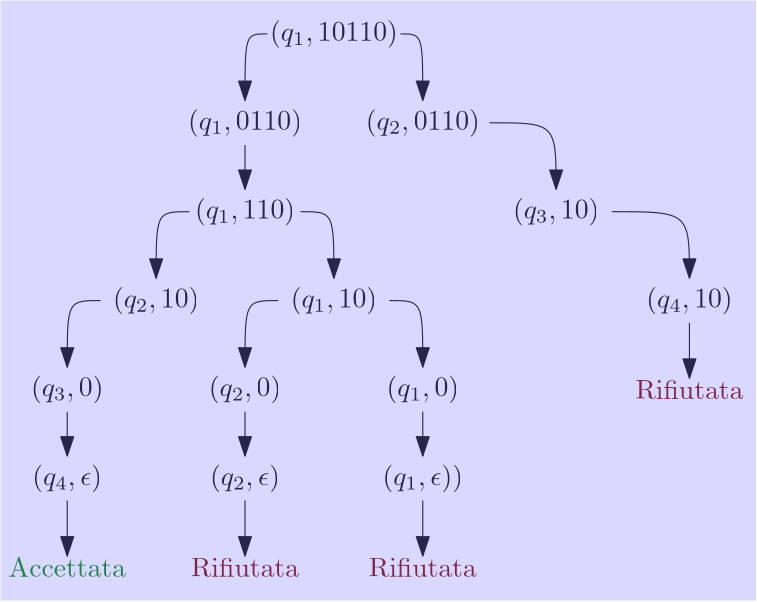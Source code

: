 <?xml version="1.0"?>
<!DOCTYPE ipe SYSTEM "ipe.dtd">
<ipe version="70218" creator="Ipe 7.2.28">
<info created="D:20240927195550" modified="D:20240927195628"/>
<ipestyle name="basic">
<symbol name="arrow/arc(spx)">
<path stroke="sym-stroke" fill="sym-stroke" pen="sym-pen">
0 0 m
-1 0.333 l
-1 -0.333 l
h
</path>
</symbol>
<symbol name="arrow/farc(spx)">
<path stroke="sym-stroke" fill="white" pen="sym-pen">
0 0 m
-1 0.333 l
-1 -0.333 l
h
</path>
</symbol>
<symbol name="arrow/ptarc(spx)">
<path stroke="sym-stroke" fill="sym-stroke" pen="sym-pen">
0 0 m
-1 0.333 l
-0.8 0 l
-1 -0.333 l
h
</path>
</symbol>
<symbol name="arrow/fptarc(spx)">
<path stroke="sym-stroke" fill="white" pen="sym-pen">
0 0 m
-1 0.333 l
-0.8 0 l
-1 -0.333 l
h
</path>
</symbol>
<symbol name="mark/circle(sx)" transformations="translations">
<path fill="sym-stroke">
0.6 0 0 0.6 0 0 e
0.4 0 0 0.4 0 0 e
</path>
</symbol>
<symbol name="mark/disk(sx)" transformations="translations">
<path fill="sym-stroke">
0.6 0 0 0.6 0 0 e
</path>
</symbol>
<symbol name="mark/fdisk(sfx)" transformations="translations">
<group>
<path fill="sym-fill">
0.5 0 0 0.5 0 0 e
</path>
<path fill="sym-stroke" fillrule="eofill">
0.6 0 0 0.6 0 0 e
0.4 0 0 0.4 0 0 e
</path>
</group>
</symbol>
<symbol name="mark/box(sx)" transformations="translations">
<path fill="sym-stroke" fillrule="eofill">
-0.6 -0.6 m
0.6 -0.6 l
0.6 0.6 l
-0.6 0.6 l
h
-0.4 -0.4 m
0.4 -0.4 l
0.4 0.4 l
-0.4 0.4 l
h
</path>
</symbol>
<symbol name="mark/square(sx)" transformations="translations">
<path fill="sym-stroke">
-0.6 -0.6 m
0.6 -0.6 l
0.6 0.6 l
-0.6 0.6 l
h
</path>
</symbol>
<symbol name="mark/fsquare(sfx)" transformations="translations">
<group>
<path fill="sym-fill">
-0.5 -0.5 m
0.5 -0.5 l
0.5 0.5 l
-0.5 0.5 l
h
</path>
<path fill="sym-stroke" fillrule="eofill">
-0.6 -0.6 m
0.6 -0.6 l
0.6 0.6 l
-0.6 0.6 l
h
-0.4 -0.4 m
0.4 -0.4 l
0.4 0.4 l
-0.4 0.4 l
h
</path>
</group>
</symbol>
<symbol name="mark/cross(sx)" transformations="translations">
<group>
<path fill="sym-stroke">
-0.43 -0.57 m
0.57 0.43 l
0.43 0.57 l
-0.57 -0.43 l
h
</path>
<path fill="sym-stroke">
-0.43 0.57 m
0.57 -0.43 l
0.43 -0.57 l
-0.57 0.43 l
h
</path>
</group>
</symbol>
<symbol name="arrow/fnormal(spx)">
<path stroke="sym-stroke" fill="white" pen="sym-pen">
0 0 m
-1 0.333 l
-1 -0.333 l
h
</path>
</symbol>
<symbol name="arrow/pointed(spx)">
<path stroke="sym-stroke" fill="sym-stroke" pen="sym-pen">
0 0 m
-1 0.333 l
-0.8 0 l
-1 -0.333 l
h
</path>
</symbol>
<symbol name="arrow/fpointed(spx)">
<path stroke="sym-stroke" fill="white" pen="sym-pen">
0 0 m
-1 0.333 l
-0.8 0 l
-1 -0.333 l
h
</path>
</symbol>
<symbol name="arrow/linear(spx)">
<path stroke="sym-stroke" pen="sym-pen">
-1 0.333 m
0 0 l
-1 -0.333 l
</path>
</symbol>
<symbol name="arrow/fdouble(spx)">
<path stroke="sym-stroke" fill="white" pen="sym-pen">
0 0 m
-1 0.333 l
-1 -0.333 l
h
-1 0 m
-2 0.333 l
-2 -0.333 l
h
</path>
</symbol>
<symbol name="arrow/double(spx)">
<path stroke="sym-stroke" fill="sym-stroke" pen="sym-pen">
0 0 m
-1 0.333 l
-1 -0.333 l
h
-1 0 m
-2 0.333 l
-2 -0.333 l
h
</path>
</symbol>
<symbol name="arrow/mid-normal(spx)">
<path stroke="sym-stroke" fill="sym-stroke" pen="sym-pen">
0.5 0 m
-0.5 0.333 l
-0.5 -0.333 l
h
</path>
</symbol>
<symbol name="arrow/mid-fnormal(spx)">
<path stroke="sym-stroke" fill="white" pen="sym-pen">
0.5 0 m
-0.5 0.333 l
-0.5 -0.333 l
h
</path>
</symbol>
<symbol name="arrow/mid-pointed(spx)">
<path stroke="sym-stroke" fill="sym-stroke" pen="sym-pen">
0.5 0 m
-0.5 0.333 l
-0.3 0 l
-0.5 -0.333 l
h
</path>
</symbol>
<symbol name="arrow/mid-fpointed(spx)">
<path stroke="sym-stroke" fill="white" pen="sym-pen">
0.5 0 m
-0.5 0.333 l
-0.3 0 l
-0.5 -0.333 l
h
</path>
</symbol>
<symbol name="arrow/mid-double(spx)">
<path stroke="sym-stroke" fill="sym-stroke" pen="sym-pen">
1 0 m
0 0.333 l
0 -0.333 l
h
0 0 m
-1 0.333 l
-1 -0.333 l
h
</path>
</symbol>
<symbol name="arrow/mid-fdouble(spx)">
<path stroke="sym-stroke" fill="white" pen="sym-pen">
1 0 m
0 0.333 l
0 -0.333 l
h
0 0 m
-1 0.333 l
-1 -0.333 l
h
</path>
</symbol>
<anglesize name="22.5 deg" value="22.5"/>
<anglesize name="30 deg" value="30"/>
<anglesize name="45 deg" value="45"/>
<anglesize name="60 deg" value="60"/>
<anglesize name="90 deg" value="90"/>
<arrowsize name="large" value="10"/>
<arrowsize name="small" value="5"/>
<arrowsize name="tiny" value="3"/>
<color name="blue" value="0 0 1"/>
<color name="brown" value="0.647 0.165 0.165"/>
<color name="darkblue" value="0 0 0.545"/>
<color name="darkcyan" value="0 0.545 0.545"/>
<color name="darkgray" value="0.663"/>
<color name="darkgreen" value="0 0.392 0"/>
<color name="darkmagenta" value="0.545 0 0.545"/>
<color name="darkorange" value="1 0.549 0"/>
<color name="darkred" value="0.545 0 0"/>
<color name="gold" value="1 0.843 0"/>
<color name="gray" value="0.745"/>
<color name="green" value="0 1 0"/>
<color name="lightblue" value="0.678 0.847 0.902"/>
<color name="lightcyan" value="0.878 1 1"/>
<color name="lightgray" value="0.827"/>
<color name="lightgreen" value="0.565 0.933 0.565"/>
<color name="lightyellow" value="1 1 0.878"/>
<color name="navy" value="0 0 0.502"/>
<color name="orange" value="1 0.647 0"/>
<color name="pink" value="1 0.753 0.796"/>
<color name="purple" value="0.627 0.125 0.941"/>
<color name="red" value="1 0 0"/>
<color name="seagreen" value="0.18 0.545 0.341"/>
<color name="turquoise" value="0.251 0.878 0.816"/>
<color name="violet" value="0.933 0.51 0.933"/>
<color name="yellow" value="1 1 0"/>
<dashstyle name="dash dot dotted" value="[4 2 1 2 1 2] 0"/>
<dashstyle name="dash dotted" value="[4 2 1 2] 0"/>
<dashstyle name="dashed" value="[4] 0"/>
<dashstyle name="dotted" value="[1 3] 0"/>
<gridsize name="10 pts (~3.5 mm)" value="10"/>
<gridsize name="14 pts (~5 mm)" value="14"/>
<gridsize name="16 pts (~6 mm)" value="16"/>
<gridsize name="20 pts (~7 mm)" value="20"/>
<gridsize name="28 pts (~10 mm)" value="28"/>
<gridsize name="32 pts (~12 mm)" value="32"/>
<gridsize name="4 pts" value="4"/>
<gridsize name="56 pts (~20 mm)" value="56"/>
<gridsize name="8 pts (~3 mm)" value="8"/>
<opacity name="10%" value="0.1"/>
<opacity name="30%" value="0.3"/>
<opacity name="50%" value="0.5"/>
<opacity name="75%" value="0.75"/>
<pen name="fat" value="1.2"/>
<pen name="heavier" value="0.8"/>
<pen name="ultrafat" value="2"/>
<symbolsize name="large" value="5"/>
<symbolsize name="small" value="2"/>
<symbolsize name="tiny" value="1.1"/>
<textsize name="Huge" value="\Huge"/>
<textsize name="LARGE" value="\LARGE"/>
<textsize name="Large" value="\Large"/>
<textsize name="footnote" value="\footnotesize"/>
<textsize name="huge" value="\huge"/>
<textsize name="large" value="\large"/>
<textsize name="script" value="\scriptsize"/>
<textsize name="small" value="\small"/>
<textsize name="tiny" value="\tiny"/>
<textstyle name="center" begin="\begin{center}" end="\end{center}"/>
<textstyle name="item" begin="\begin{itemize}\item{}" end="\end{itemize}"/>
<textstyle name="itemize" begin="\begin{itemize}" end="\end{itemize}"/>
<tiling name="falling" angle="-60" step="4" width="1"/>
<tiling name="rising" angle="30" step="4" width="1"/>
</ipestyle>
<page>
<layer name="alpha"/>
<view layers="alpha" active="alpha"/>
<text layer="alpha" transformations="translations" pos="240 784" stroke="black" type="label" width="46" height="7.473" depth="2.49" halign="center" valign="center" style="math">(q_1,10110)</text>
<text matrix="1 0 0 1 -32 -32" transformations="translations" pos="240 784" stroke="black" type="label" width="41.019" height="7.473" depth="2.49" halign="center" valign="center" style="math">(q_1,0110)</text>
<text matrix="1 0 0 1 32 -32" transformations="translations" pos="240 784" stroke="black" type="label" width="41.019" height="7.473" depth="2.49" halign="center" valign="center" style="math">(q_2,0110)</text>
<text matrix="1 0 0 1 -32 -64" transformations="translations" pos="240 784" stroke="black" type="label" width="36.037" height="7.473" depth="2.49" halign="center" valign="center" style="math">(q_1,110)</text>
<text matrix="1 0 0 1 80 -64" transformations="translations" pos="240 784" stroke="black" type="label" width="31.056" height="7.473" depth="2.49" halign="center" valign="center" style="math">(q_3,10)</text>
<text matrix="1 0 0 1 128 -96" transformations="translations" pos="240 784" stroke="black" type="label" width="31.056" height="7.473" depth="2.49" halign="center" valign="center" style="math">(q_4,10)</text>
<text matrix="1 0 0 1 128 -128" transformations="translations" pos="240 784" stroke="0.502 0 0" type="label" width="38.882" height="6.918" depth="0" halign="center" valign="center">Rifiutata</text>
<path stroke="black" arrow="normal/normal">
216 784 m
208 784
208 784
208 760 c
</path>
<path stroke="black" arrow="normal/normal">
264 784 m
272 784
272 784
272 760 c
</path>
<path stroke="black" arrow="normal/normal">
296 752 m
320 752
320 752
320 728 c
</path>
<path stroke="black" arrow="normal/normal">
208 744 m
208 728 l
</path>
<path stroke="black" arrow="normal/normal">
340 720 m
368 720
368 720
368 696 c
</path>
<path stroke="black" arrow="normal/normal">
368 680 m
368 660 l
</path>
<text matrix="1 0 0 1 -64 -96" transformations="translations" pos="240 784" stroke="black" type="label" width="31.056" height="7.473" depth="2.49" halign="center" valign="center" style="math">(q_2,10)</text>
<text matrix="1 0 0 1 0 -96" transformations="translations" pos="240 784" stroke="black" type="label" width="31.056" height="7.473" depth="2.49" halign="center" valign="center" style="math">(q_1,10)</text>
<text matrix="1 0 0 1 -32 -128" transformations="translations" pos="240 784" stroke="black" type="label" width="26.075" height="7.473" depth="2.49" halign="center" valign="center" style="math">(q_2,0)</text>
<text matrix="1 0 0 1 32 -128" transformations="translations" pos="240 784" stroke="black" type="label" width="26.075" height="7.473" depth="2.49" halign="center" valign="center" style="math">(q_1,0)</text>
<text matrix="1 0 0 1 -32 -160" transformations="translations" pos="240 784" stroke="black" type="label" width="25.137" height="7.473" depth="2.49" halign="center" valign="center" style="math">(q_2,\epsilon)</text>
<text matrix="1 0 0 1 32 -160" transformations="translations" pos="240 784" stroke="black" type="label" width="29.012" height="7.473" depth="2.49" halign="center" valign="center" style="math">(q_1,\epsilon))</text>
<text matrix="1 0 0 1 32 -192" transformations="translations" pos="240 784" stroke="0.502 0 0" type="label" width="38.882" height="6.918" depth="0" halign="center" valign="center">Rifiutata</text>
<path matrix="1 0 0 1 -96 -64" stroke="black" arrow="normal/normal">
368 680 m
368 660 l
</path>
<text matrix="1 0 0 1 -32 -192" transformations="translations" pos="240 784" stroke="0.502 0 0" type="label" width="38.882" height="6.918" depth="0" halign="center" valign="center">Rifiutata</text>
<path matrix="1 0 0 1 -160 -64" stroke="black" arrow="normal/normal">
368 680 m
368 660 l
</path>
<path stroke="black" arrow="normal/normal">
228 720 m
240 720
240 720
240 696 c
</path>
<path stroke="black" arrow="normal/normal">
220 688 m
208 688
208 688
208 664 c
</path>
<path stroke="black" arrow="normal/normal">
260 688 m
272 688
272 688
272 664 c
</path>
<path stroke="black" arrow="normal/normal">
272 648 m
272 632 l
</path>
<path stroke="black" arrow="normal/normal">
208 648 m
208 632 l
</path>
<path stroke="black" arrow="normal/normal">
188 720 m
176 720
176 720
176 696 c
</path>
<text matrix="1 0 0 1 -96 -128" transformations="translations" pos="240 784" stroke="black" type="label" width="26.075" height="7.473" depth="2.49" halign="center" valign="center" style="math">(q_3,0)</text>
<path stroke="black" arrow="normal/normal">
156 688 m
144 688
144 688
144 664 c
</path>
<text matrix="1 0 0 1 -96 -160" transformations="translations" pos="240 784" stroke="black" type="label" width="25.137" height="7.473" depth="2.49" halign="center" valign="center" style="math">(q_4,\epsilon)</text>
<path matrix="1 0 0 1 -64 0" stroke="black" arrow="normal/normal">
208 648 m
208 632 l
</path>
<text matrix="1 0 0 1 -96 -192" transformations="translations" pos="240 784" stroke="0 0.502 0" type="label" width="42.341" height="6.808" depth="0" halign="center" valign="center">Accettata</text>
<path matrix="1 0 0 1 -224 -64" stroke="black" arrow="normal/normal">
368 680 m
368 660 l
</path>
<path fill="0.502 0.502 1" opacity="30%" stroke-opacity="opaque">
120 580 m
120 796 l
392 796 l
392 580 l
h
</path>
</page>
</ipe>
